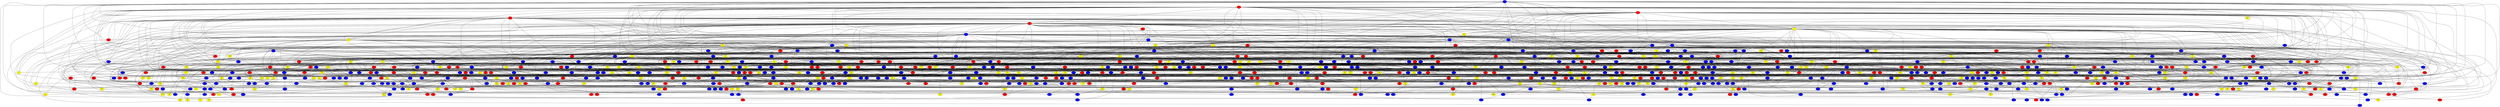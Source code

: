 graph {
0 [style = filled fillcolor = blue];
1 [style = filled fillcolor = red];
2 [style = filled fillcolor = red];
3 [style = filled fillcolor = red];
4 [style = filled fillcolor = red];
5 [style = filled fillcolor = yellow];
6 [style = filled fillcolor = blue];
7 [style = filled fillcolor = blue];
8 [style = filled fillcolor = blue];
9 [style = filled fillcolor = blue];
10 [style = filled fillcolor = red];
11 [style = filled fillcolor = yellow];
12 [style = filled fillcolor = yellow];
13 [style = filled fillcolor = blue];
14 [style = filled fillcolor = blue];
15 [style = filled fillcolor = yellow];
16 [style = filled fillcolor = blue];
17 [style = filled fillcolor = blue];
18 [style = filled fillcolor = yellow];
19 [style = filled fillcolor = yellow];
20 [style = filled fillcolor = yellow];
21 [style = filled fillcolor = blue];
22 [style = filled fillcolor = blue];
23 [style = filled fillcolor = blue];
24 [style = filled fillcolor = yellow];
25 [style = filled fillcolor = blue];
26 [style = filled fillcolor = blue];
27 [style = filled fillcolor = blue];
28 [style = filled fillcolor = yellow];
29 [style = filled fillcolor = blue];
30 [style = filled fillcolor = blue];
31 [style = filled fillcolor = red];
32 [style = filled fillcolor = blue];
33 [style = filled fillcolor = blue];
34 [style = filled fillcolor = yellow];
35 [style = filled fillcolor = yellow];
36 [style = filled fillcolor = blue];
37 [style = filled fillcolor = red];
38 [style = filled fillcolor = blue];
39 [style = filled fillcolor = blue];
40 [style = filled fillcolor = yellow];
41 [style = filled fillcolor = blue];
42 [style = filled fillcolor = red];
43 [style = filled fillcolor = red];
44 [style = filled fillcolor = yellow];
45 [style = filled fillcolor = red];
46 [style = filled fillcolor = yellow];
47 [style = filled fillcolor = yellow];
48 [style = filled fillcolor = blue];
49 [style = filled fillcolor = yellow];
50 [style = filled fillcolor = red];
51 [style = filled fillcolor = red];
52 [style = filled fillcolor = red];
53 [style = filled fillcolor = yellow];
54 [style = filled fillcolor = yellow];
55 [style = filled fillcolor = blue];
56 [style = filled fillcolor = yellow];
57 [style = filled fillcolor = red];
58 [style = filled fillcolor = red];
59 [style = filled fillcolor = red];
60 [style = filled fillcolor = yellow];
61 [style = filled fillcolor = yellow];
62 [style = filled fillcolor = yellow];
63 [style = filled fillcolor = red];
64 [style = filled fillcolor = blue];
65 [style = filled fillcolor = blue];
66 [style = filled fillcolor = yellow];
67 [style = filled fillcolor = blue];
68 [style = filled fillcolor = red];
69 [style = filled fillcolor = yellow];
70 [style = filled fillcolor = blue];
71 [style = filled fillcolor = blue];
72 [style = filled fillcolor = red];
73 [style = filled fillcolor = blue];
74 [style = filled fillcolor = red];
75 [style = filled fillcolor = red];
76 [style = filled fillcolor = yellow];
77 [style = filled fillcolor = blue];
78 [style = filled fillcolor = blue];
79 [style = filled fillcolor = blue];
80 [style = filled fillcolor = blue];
81 [style = filled fillcolor = blue];
82 [style = filled fillcolor = red];
83 [style = filled fillcolor = blue];
84 [style = filled fillcolor = blue];
85 [style = filled fillcolor = red];
86 [style = filled fillcolor = red];
87 [style = filled fillcolor = blue];
88 [style = filled fillcolor = blue];
89 [style = filled fillcolor = red];
90 [style = filled fillcolor = yellow];
91 [style = filled fillcolor = blue];
92 [style = filled fillcolor = blue];
93 [style = filled fillcolor = blue];
94 [style = filled fillcolor = blue];
95 [style = filled fillcolor = red];
96 [style = filled fillcolor = red];
97 [style = filled fillcolor = yellow];
98 [style = filled fillcolor = red];
99 [style = filled fillcolor = yellow];
100 [style = filled fillcolor = yellow];
101 [style = filled fillcolor = yellow];
102 [style = filled fillcolor = yellow];
103 [style = filled fillcolor = red];
104 [style = filled fillcolor = yellow];
105 [style = filled fillcolor = red];
106 [style = filled fillcolor = blue];
107 [style = filled fillcolor = blue];
108 [style = filled fillcolor = blue];
109 [style = filled fillcolor = yellow];
110 [style = filled fillcolor = blue];
111 [style = filled fillcolor = yellow];
112 [style = filled fillcolor = yellow];
113 [style = filled fillcolor = yellow];
114 [style = filled fillcolor = blue];
115 [style = filled fillcolor = blue];
116 [style = filled fillcolor = red];
117 [style = filled fillcolor = blue];
118 [style = filled fillcolor = blue];
119 [style = filled fillcolor = yellow];
120 [style = filled fillcolor = yellow];
121 [style = filled fillcolor = blue];
122 [style = filled fillcolor = red];
123 [style = filled fillcolor = blue];
124 [style = filled fillcolor = yellow];
125 [style = filled fillcolor = red];
126 [style = filled fillcolor = yellow];
127 [style = filled fillcolor = blue];
128 [style = filled fillcolor = red];
129 [style = filled fillcolor = blue];
130 [style = filled fillcolor = blue];
131 [style = filled fillcolor = red];
132 [style = filled fillcolor = red];
133 [style = filled fillcolor = red];
134 [style = filled fillcolor = red];
135 [style = filled fillcolor = red];
136 [style = filled fillcolor = red];
137 [style = filled fillcolor = blue];
138 [style = filled fillcolor = yellow];
139 [style = filled fillcolor = blue];
140 [style = filled fillcolor = red];
141 [style = filled fillcolor = yellow];
142 [style = filled fillcolor = red];
143 [style = filled fillcolor = blue];
144 [style = filled fillcolor = blue];
145 [style = filled fillcolor = blue];
146 [style = filled fillcolor = red];
147 [style = filled fillcolor = yellow];
148 [style = filled fillcolor = yellow];
149 [style = filled fillcolor = yellow];
150 [style = filled fillcolor = red];
151 [style = filled fillcolor = blue];
152 [style = filled fillcolor = yellow];
153 [style = filled fillcolor = blue];
154 [style = filled fillcolor = blue];
155 [style = filled fillcolor = blue];
156 [style = filled fillcolor = blue];
157 [style = filled fillcolor = blue];
158 [style = filled fillcolor = red];
159 [style = filled fillcolor = blue];
160 [style = filled fillcolor = blue];
161 [style = filled fillcolor = red];
162 [style = filled fillcolor = blue];
163 [style = filled fillcolor = red];
164 [style = filled fillcolor = red];
165 [style = filled fillcolor = blue];
166 [style = filled fillcolor = red];
167 [style = filled fillcolor = red];
168 [style = filled fillcolor = yellow];
169 [style = filled fillcolor = blue];
170 [style = filled fillcolor = blue];
171 [style = filled fillcolor = blue];
172 [style = filled fillcolor = red];
173 [style = filled fillcolor = blue];
174 [style = filled fillcolor = yellow];
175 [style = filled fillcolor = red];
176 [style = filled fillcolor = yellow];
177 [style = filled fillcolor = blue];
178 [style = filled fillcolor = blue];
179 [style = filled fillcolor = blue];
180 [style = filled fillcolor = yellow];
181 [style = filled fillcolor = red];
182 [style = filled fillcolor = blue];
183 [style = filled fillcolor = yellow];
184 [style = filled fillcolor = blue];
185 [style = filled fillcolor = blue];
186 [style = filled fillcolor = red];
187 [style = filled fillcolor = yellow];
188 [style = filled fillcolor = blue];
189 [style = filled fillcolor = red];
190 [style = filled fillcolor = yellow];
191 [style = filled fillcolor = red];
192 [style = filled fillcolor = blue];
193 [style = filled fillcolor = red];
194 [style = filled fillcolor = yellow];
195 [style = filled fillcolor = yellow];
196 [style = filled fillcolor = red];
197 [style = filled fillcolor = red];
198 [style = filled fillcolor = red];
199 [style = filled fillcolor = red];
200 [style = filled fillcolor = red];
201 [style = filled fillcolor = blue];
202 [style = filled fillcolor = blue];
203 [style = filled fillcolor = red];
204 [style = filled fillcolor = yellow];
205 [style = filled fillcolor = red];
206 [style = filled fillcolor = blue];
207 [style = filled fillcolor = blue];
208 [style = filled fillcolor = yellow];
209 [style = filled fillcolor = yellow];
210 [style = filled fillcolor = blue];
211 [style = filled fillcolor = red];
212 [style = filled fillcolor = red];
213 [style = filled fillcolor = red];
214 [style = filled fillcolor = blue];
215 [style = filled fillcolor = yellow];
216 [style = filled fillcolor = yellow];
217 [style = filled fillcolor = red];
218 [style = filled fillcolor = blue];
219 [style = filled fillcolor = blue];
220 [style = filled fillcolor = blue];
221 [style = filled fillcolor = yellow];
222 [style = filled fillcolor = yellow];
223 [style = filled fillcolor = red];
224 [style = filled fillcolor = yellow];
225 [style = filled fillcolor = yellow];
226 [style = filled fillcolor = red];
227 [style = filled fillcolor = blue];
228 [style = filled fillcolor = blue];
229 [style = filled fillcolor = red];
230 [style = filled fillcolor = blue];
231 [style = filled fillcolor = yellow];
232 [style = filled fillcolor = blue];
233 [style = filled fillcolor = blue];
234 [style = filled fillcolor = blue];
235 [style = filled fillcolor = red];
236 [style = filled fillcolor = yellow];
237 [style = filled fillcolor = red];
238 [style = filled fillcolor = blue];
239 [style = filled fillcolor = red];
240 [style = filled fillcolor = red];
241 [style = filled fillcolor = yellow];
242 [style = filled fillcolor = blue];
243 [style = filled fillcolor = red];
244 [style = filled fillcolor = blue];
245 [style = filled fillcolor = yellow];
246 [style = filled fillcolor = blue];
247 [style = filled fillcolor = yellow];
248 [style = filled fillcolor = red];
249 [style = filled fillcolor = yellow];
250 [style = filled fillcolor = red];
251 [style = filled fillcolor = blue];
252 [style = filled fillcolor = yellow];
253 [style = filled fillcolor = blue];
254 [style = filled fillcolor = blue];
255 [style = filled fillcolor = red];
256 [style = filled fillcolor = red];
257 [style = filled fillcolor = blue];
258 [style = filled fillcolor = red];
259 [style = filled fillcolor = blue];
260 [style = filled fillcolor = yellow];
261 [style = filled fillcolor = red];
262 [style = filled fillcolor = red];
263 [style = filled fillcolor = blue];
264 [style = filled fillcolor = blue];
265 [style = filled fillcolor = blue];
266 [style = filled fillcolor = red];
267 [style = filled fillcolor = blue];
268 [style = filled fillcolor = blue];
269 [style = filled fillcolor = blue];
270 [style = filled fillcolor = red];
271 [style = filled fillcolor = yellow];
272 [style = filled fillcolor = blue];
273 [style = filled fillcolor = yellow];
274 [style = filled fillcolor = red];
275 [style = filled fillcolor = blue];
276 [style = filled fillcolor = red];
277 [style = filled fillcolor = blue];
278 [style = filled fillcolor = yellow];
279 [style = filled fillcolor = blue];
280 [style = filled fillcolor = red];
281 [style = filled fillcolor = red];
282 [style = filled fillcolor = yellow];
283 [style = filled fillcolor = blue];
284 [style = filled fillcolor = yellow];
285 [style = filled fillcolor = red];
286 [style = filled fillcolor = blue];
287 [style = filled fillcolor = blue];
288 [style = filled fillcolor = yellow];
289 [style = filled fillcolor = blue];
290 [style = filled fillcolor = blue];
291 [style = filled fillcolor = yellow];
292 [style = filled fillcolor = blue];
293 [style = filled fillcolor = blue];
294 [style = filled fillcolor = red];
295 [style = filled fillcolor = blue];
296 [style = filled fillcolor = yellow];
297 [style = filled fillcolor = yellow];
298 [style = filled fillcolor = blue];
299 [style = filled fillcolor = blue];
300 [style = filled fillcolor = red];
301 [style = filled fillcolor = red];
302 [style = filled fillcolor = yellow];
303 [style = filled fillcolor = yellow];
304 [style = filled fillcolor = blue];
305 [style = filled fillcolor = red];
306 [style = filled fillcolor = red];
307 [style = filled fillcolor = blue];
308 [style = filled fillcolor = blue];
309 [style = filled fillcolor = yellow];
310 [style = filled fillcolor = red];
311 [style = filled fillcolor = red];
312 [style = filled fillcolor = yellow];
313 [style = filled fillcolor = yellow];
314 [style = filled fillcolor = red];
315 [style = filled fillcolor = yellow];
316 [style = filled fillcolor = yellow];
317 [style = filled fillcolor = red];
318 [style = filled fillcolor = red];
319 [style = filled fillcolor = blue];
320 [style = filled fillcolor = red];
321 [style = filled fillcolor = yellow];
322 [style = filled fillcolor = blue];
323 [style = filled fillcolor = yellow];
324 [style = filled fillcolor = red];
325 [style = filled fillcolor = yellow];
326 [style = filled fillcolor = red];
327 [style = filled fillcolor = red];
328 [style = filled fillcolor = red];
329 [style = filled fillcolor = red];
330 [style = filled fillcolor = red];
331 [style = filled fillcolor = yellow];
332 [style = filled fillcolor = blue];
333 [style = filled fillcolor = red];
334 [style = filled fillcolor = yellow];
335 [style = filled fillcolor = blue];
336 [style = filled fillcolor = blue];
337 [style = filled fillcolor = yellow];
338 [style = filled fillcolor = blue];
339 [style = filled fillcolor = blue];
340 [style = filled fillcolor = yellow];
341 [style = filled fillcolor = blue];
342 [style = filled fillcolor = yellow];
343 [style = filled fillcolor = blue];
344 [style = filled fillcolor = blue];
345 [style = filled fillcolor = blue];
346 [style = filled fillcolor = blue];
347 [style = filled fillcolor = yellow];
348 [style = filled fillcolor = red];
349 [style = filled fillcolor = blue];
350 [style = filled fillcolor = yellow];
351 [style = filled fillcolor = blue];
352 [style = filled fillcolor = red];
353 [style = filled fillcolor = red];
354 [style = filled fillcolor = blue];
355 [style = filled fillcolor = yellow];
356 [style = filled fillcolor = yellow];
357 [style = filled fillcolor = red];
358 [style = filled fillcolor = red];
359 [style = filled fillcolor = yellow];
360 [style = filled fillcolor = blue];
361 [style = filled fillcolor = red];
362 [style = filled fillcolor = blue];
363 [style = filled fillcolor = blue];
364 [style = filled fillcolor = blue];
365 [style = filled fillcolor = yellow];
366 [style = filled fillcolor = blue];
367 [style = filled fillcolor = red];
368 [style = filled fillcolor = blue];
369 [style = filled fillcolor = red];
370 [style = filled fillcolor = blue];
371 [style = filled fillcolor = blue];
372 [style = filled fillcolor = blue];
373 [style = filled fillcolor = blue];
374 [style = filled fillcolor = blue];
375 [style = filled fillcolor = yellow];
376 [style = filled fillcolor = red];
377 [style = filled fillcolor = yellow];
378 [style = filled fillcolor = blue];
379 [style = filled fillcolor = blue];
380 [style = filled fillcolor = blue];
381 [style = filled fillcolor = blue];
382 [style = filled fillcolor = blue];
383 [style = filled fillcolor = blue];
384 [style = filled fillcolor = yellow];
385 [style = filled fillcolor = yellow];
386 [style = filled fillcolor = blue];
387 [style = filled fillcolor = yellow];
388 [style = filled fillcolor = blue];
389 [style = filled fillcolor = red];
390 [style = filled fillcolor = blue];
391 [style = filled fillcolor = red];
392 [style = filled fillcolor = blue];
393 [style = filled fillcolor = red];
394 [style = filled fillcolor = yellow];
395 [style = filled fillcolor = blue];
396 [style = filled fillcolor = blue];
397 [style = filled fillcolor = yellow];
398 [style = filled fillcolor = red];
399 [style = filled fillcolor = yellow];
400 [style = filled fillcolor = yellow];
401 [style = filled fillcolor = blue];
402 [style = filled fillcolor = red];
403 [style = filled fillcolor = red];
404 [style = filled fillcolor = blue];
405 [style = filled fillcolor = red];
406 [style = filled fillcolor = blue];
407 [style = filled fillcolor = yellow];
408 [style = filled fillcolor = red];
409 [style = filled fillcolor = red];
410 [style = filled fillcolor = yellow];
411 [style = filled fillcolor = blue];
412 [style = filled fillcolor = blue];
413 [style = filled fillcolor = yellow];
414 [style = filled fillcolor = blue];
415 [style = filled fillcolor = red];
416 [style = filled fillcolor = red];
417 [style = filled fillcolor = yellow];
418 [style = filled fillcolor = blue];
419 [style = filled fillcolor = yellow];
420 [style = filled fillcolor = blue];
421 [style = filled fillcolor = red];
422 [style = filled fillcolor = blue];
423 [style = filled fillcolor = blue];
424 [style = filled fillcolor = yellow];
425 [style = filled fillcolor = yellow];
426 [style = filled fillcolor = yellow];
427 [style = filled fillcolor = blue];
428 [style = filled fillcolor = blue];
429 [style = filled fillcolor = red];
430 [style = filled fillcolor = blue];
431 [style = filled fillcolor = red];
432 [style = filled fillcolor = blue];
433 [style = filled fillcolor = red];
434 [style = filled fillcolor = yellow];
435 [style = filled fillcolor = yellow];
436 [style = filled fillcolor = blue];
437 [style = filled fillcolor = yellow];
438 [style = filled fillcolor = red];
439 [style = filled fillcolor = red];
440 [style = filled fillcolor = blue];
441 [style = filled fillcolor = yellow];
442 [style = filled fillcolor = blue];
443 [style = filled fillcolor = red];
444 [style = filled fillcolor = red];
445 [style = filled fillcolor = red];
446 [style = filled fillcolor = yellow];
447 [style = filled fillcolor = yellow];
448 [style = filled fillcolor = red];
449 [style = filled fillcolor = blue];
450 [style = filled fillcolor = red];
451 [style = filled fillcolor = yellow];
452 [style = filled fillcolor = yellow];
453 [style = filled fillcolor = red];
454 [style = filled fillcolor = yellow];
455 [style = filled fillcolor = red];
456 [style = filled fillcolor = red];
457 [style = filled fillcolor = blue];
458 [style = filled fillcolor = red];
459 [style = filled fillcolor = blue];
460 [style = filled fillcolor = blue];
461 [style = filled fillcolor = yellow];
462 [style = filled fillcolor = blue];
463 [style = filled fillcolor = blue];
464 [style = filled fillcolor = red];
465 [style = filled fillcolor = yellow];
466 [style = filled fillcolor = blue];
467 [style = filled fillcolor = yellow];
468 [style = filled fillcolor = blue];
469 [style = filled fillcolor = blue];
470 [style = filled fillcolor = red];
471 [style = filled fillcolor = blue];
472 [style = filled fillcolor = blue];
473 [style = filled fillcolor = blue];
474 [style = filled fillcolor = blue];
475 [style = filled fillcolor = blue];
476 [style = filled fillcolor = blue];
477 [style = filled fillcolor = blue];
478 [style = filled fillcolor = blue];
479 [style = filled fillcolor = blue];
480 [style = filled fillcolor = blue];
481 [style = filled fillcolor = red];
482 [style = filled fillcolor = red];
483 [style = filled fillcolor = blue];
484 [style = filled fillcolor = yellow];
485 [style = filled fillcolor = blue];
486 [style = filled fillcolor = red];
487 [style = filled fillcolor = yellow];
488 [style = filled fillcolor = yellow];
489 [style = filled fillcolor = red];
490 [style = filled fillcolor = blue];
491 [style = filled fillcolor = red];
492 [style = filled fillcolor = yellow];
493 [style = filled fillcolor = yellow];
494 [style = filled fillcolor = blue];
495 [style = filled fillcolor = blue];
496 [style = filled fillcolor = yellow];
497 [style = filled fillcolor = blue];
498 [style = filled fillcolor = yellow];
499 [style = filled fillcolor = blue];
500 [style = filled fillcolor = blue];
501 [style = filled fillcolor = blue];
502 [style = filled fillcolor = red];
503 [style = filled fillcolor = red];
504 [style = filled fillcolor = yellow];
505 [style = filled fillcolor = blue];
506 [style = filled fillcolor = yellow];
507 [style = filled fillcolor = red];
508 [style = filled fillcolor = red];
509 [style = filled fillcolor = red];
510 [style = filled fillcolor = yellow];
511 [style = filled fillcolor = yellow];
512 [style = filled fillcolor = red];
513 [style = filled fillcolor = blue];
514 [style = filled fillcolor = blue];
515 [style = filled fillcolor = red];
516 [style = filled fillcolor = yellow];
517 [style = filled fillcolor = blue];
518 [style = filled fillcolor = yellow];
519 [style = filled fillcolor = blue];
520 [style = filled fillcolor = blue];
521 [style = filled fillcolor = blue];
522 [style = filled fillcolor = blue];
523 [style = filled fillcolor = blue];
524 [style = filled fillcolor = blue];
525 [style = filled fillcolor = blue];
526 [style = filled fillcolor = red];
527 [style = filled fillcolor = yellow];
528 [style = filled fillcolor = yellow];
529 [style = filled fillcolor = red];
530 [style = filled fillcolor = red];
531 [style = filled fillcolor = yellow];
532 [style = filled fillcolor = blue];
533 [style = filled fillcolor = red];
534 [style = filled fillcolor = blue];
535 [style = filled fillcolor = blue];
536 [style = filled fillcolor = blue];
537 [style = filled fillcolor = red];
538 [style = filled fillcolor = blue];
539 [style = filled fillcolor = red];
540 [style = filled fillcolor = yellow];
541 [style = filled fillcolor = blue];
542 [style = filled fillcolor = red];
543 [style = filled fillcolor = blue];
544 [style = filled fillcolor = red];
545 [style = filled fillcolor = blue];
546 [style = filled fillcolor = red];
547 [style = filled fillcolor = blue];
548 [style = filled fillcolor = red];
549 [style = filled fillcolor = blue];
550 [style = filled fillcolor = yellow];
551 [style = filled fillcolor = red];
552 [style = filled fillcolor = blue];
553 [style = filled fillcolor = red];
554 [style = filled fillcolor = yellow];
555 [style = filled fillcolor = blue];
556 [style = filled fillcolor = yellow];
557 [style = filled fillcolor = blue];
558 [style = filled fillcolor = blue];
559 [style = filled fillcolor = blue];
560 [style = filled fillcolor = blue];
561 [style = filled fillcolor = yellow];
562 [style = filled fillcolor = blue];
563 [style = filled fillcolor = yellow];
564 [style = filled fillcolor = blue];
565 [style = filled fillcolor = yellow];
566 [style = filled fillcolor = blue];
567 [style = filled fillcolor = blue];
568 [style = filled fillcolor = blue];
569 [style = filled fillcolor = blue];
570 [style = filled fillcolor = blue];
571 [style = filled fillcolor = blue];
572 [style = filled fillcolor = yellow];
573 [style = filled fillcolor = yellow];
574 [style = filled fillcolor = blue];
575 [style = filled fillcolor = blue];
576 [style = filled fillcolor = yellow];
577 [style = filled fillcolor = blue];
578 [style = filled fillcolor = blue];
579 [style = filled fillcolor = yellow];
580 [style = filled fillcolor = blue];
581 [style = filled fillcolor = blue];
582 [style = filled fillcolor = blue];
583 [style = filled fillcolor = blue];
584 [style = filled fillcolor = red];
585 [style = filled fillcolor = blue];
586 [style = filled fillcolor = blue];
587 [style = filled fillcolor = yellow];
588 [style = filled fillcolor = yellow];
589 [style = filled fillcolor = red];
590 [style = filled fillcolor = blue];
591 [style = filled fillcolor = yellow];
592 [style = filled fillcolor = blue];
593 [style = filled fillcolor = blue];
594 [style = filled fillcolor = red];
595 [style = filled fillcolor = blue];
596 [style = filled fillcolor = yellow];
597 [style = filled fillcolor = blue];
598 [style = filled fillcolor = yellow];
599 [style = filled fillcolor = red];
600 [style = filled fillcolor = yellow];
601 [style = filled fillcolor = yellow];
602 [style = filled fillcolor = yellow];
603 [style = filled fillcolor = yellow];
604 [style = filled fillcolor = blue];
605 [style = filled fillcolor = blue];
606 [style = filled fillcolor = blue];
607 [style = filled fillcolor = yellow];
608 [style = filled fillcolor = yellow];
609 [style = filled fillcolor = blue];
610 [style = filled fillcolor = blue];
611 [style = filled fillcolor = yellow];
612 [style = filled fillcolor = red];
613 [style = filled fillcolor = blue];
614 [style = filled fillcolor = blue];
615 [style = filled fillcolor = blue];
616 [style = filled fillcolor = blue];
617 [style = filled fillcolor = yellow];
618 [style = filled fillcolor = yellow];
619 [style = filled fillcolor = blue];
620 [style = filled fillcolor = yellow];
621 [style = filled fillcolor = red];
622 [style = filled fillcolor = red];
623 [style = filled fillcolor = yellow];
624 [style = filled fillcolor = yellow];
625 [style = filled fillcolor = blue];
626 [style = filled fillcolor = red];
627 [style = filled fillcolor = yellow];
628 [style = filled fillcolor = blue];
629 [style = filled fillcolor = blue];
630 [style = filled fillcolor = red];
631 [style = filled fillcolor = red];
632 [style = filled fillcolor = yellow];
633 [style = filled fillcolor = yellow];
634 [style = filled fillcolor = red];
635 [style = filled fillcolor = red];
636 [style = filled fillcolor = blue];
637 [style = filled fillcolor = yellow];
638 [style = filled fillcolor = blue];
639 [style = filled fillcolor = yellow];
640 [style = filled fillcolor = yellow];
641 [style = filled fillcolor = blue];
642 [style = filled fillcolor = blue];
643 [style = filled fillcolor = blue];
644 [style = filled fillcolor = blue];
645 [style = filled fillcolor = red];
646 [style = filled fillcolor = blue];
647 [style = filled fillcolor = red];
648 [style = filled fillcolor = blue];
649 [style = filled fillcolor = blue];
650 [style = filled fillcolor = red];
651 [style = filled fillcolor = blue];
652 [style = filled fillcolor = blue];
653 [style = filled fillcolor = yellow];
654 [style = filled fillcolor = blue];
655 [style = filled fillcolor = red];
656 [style = filled fillcolor = blue];
657 [style = filled fillcolor = yellow];
658 [style = filled fillcolor = blue];
659 [style = filled fillcolor = blue];
660 [style = filled fillcolor = blue];
661 [style = filled fillcolor = yellow];
662 [style = filled fillcolor = yellow];
663 [style = filled fillcolor = blue];
664 [style = filled fillcolor = yellow];
665 [style = filled fillcolor = blue];
666 [style = filled fillcolor = blue];
667 [style = filled fillcolor = red];
668 [style = filled fillcolor = blue];
669 [style = filled fillcolor = blue];
670 [style = filled fillcolor = blue];
671 [style = filled fillcolor = blue];
672 [style = filled fillcolor = blue];
673 [style = filled fillcolor = blue];
674 [style = filled fillcolor = red];
675 [style = filled fillcolor = yellow];
676 [style = filled fillcolor = blue];
677 [style = filled fillcolor = yellow];
678 [style = filled fillcolor = blue];
679 [style = filled fillcolor = red];
680 [style = filled fillcolor = red];
681 [style = filled fillcolor = blue];
682 [style = filled fillcolor = yellow];
683 [style = filled fillcolor = red];
684 [style = filled fillcolor = red];
685 [style = filled fillcolor = red];
686 [style = filled fillcolor = blue];
687 [style = filled fillcolor = blue];
688 [style = filled fillcolor = blue];
689 [style = filled fillcolor = red];
690 [style = filled fillcolor = blue];
691 [style = filled fillcolor = red];
692 [style = filled fillcolor = blue];
693 [style = filled fillcolor = blue];
694 [style = filled fillcolor = red];
695 [style = filled fillcolor = yellow];
696 [style = filled fillcolor = blue];
697 [style = filled fillcolor = yellow];
698 [style = filled fillcolor = yellow];
699 [style = filled fillcolor = blue];
700 [style = filled fillcolor = yellow];
701 [style = filled fillcolor = blue];
702 [style = filled fillcolor = blue];
703 [style = filled fillcolor = blue];
704 [style = filled fillcolor = red];
705 [style = filled fillcolor = blue];
706 [style = filled fillcolor = blue];
707 [style = filled fillcolor = blue];
708 [style = filled fillcolor = yellow];
709 [style = filled fillcolor = red];
710 [style = filled fillcolor = blue];
711 [style = filled fillcolor = yellow];
712 [style = filled fillcolor = blue];
713 [style = filled fillcolor = blue];
714 [style = filled fillcolor = red];
715 [style = filled fillcolor = yellow];
716 [style = filled fillcolor = red];
717 [style = filled fillcolor = yellow];
718 [style = filled fillcolor = blue];
719 [style = filled fillcolor = red];
720 [style = filled fillcolor = yellow];
721 [style = filled fillcolor = blue];
722 [style = filled fillcolor = yellow];
723 [style = filled fillcolor = red];
724 [style = filled fillcolor = red];
725 [style = filled fillcolor = blue];
726 [style = filled fillcolor = yellow];
727 [style = filled fillcolor = red];
728 [style = filled fillcolor = blue];
729 [style = filled fillcolor = yellow];
730 [style = filled fillcolor = red];
731 [style = filled fillcolor = blue];
732 [style = filled fillcolor = red];
733 [style = filled fillcolor = blue];
734 [style = filled fillcolor = yellow];
735 [style = filled fillcolor = red];
736 [style = filled fillcolor = red];
737 [style = filled fillcolor = yellow];
738 [style = filled fillcolor = blue];
739 [style = filled fillcolor = yellow];
740 [style = filled fillcolor = red];
741 [style = filled fillcolor = blue];
742 [style = filled fillcolor = blue];
743 [style = filled fillcolor = yellow];
744 [style = filled fillcolor = blue];
745 [style = filled fillcolor = red];
746 [style = filled fillcolor = yellow];
747 [style = filled fillcolor = blue];
748 [style = filled fillcolor = red];
749 [style = filled fillcolor = blue];
750 [style = filled fillcolor = blue];
751 [style = filled fillcolor = yellow];
752 [style = filled fillcolor = red];
753 [style = filled fillcolor = blue];
754 [style = filled fillcolor = blue];
755 [style = filled fillcolor = blue];
756 [style = filled fillcolor = blue];
757 [style = filled fillcolor = yellow];
758 [style = filled fillcolor = blue];
759 [style = filled fillcolor = yellow];
760 [style = filled fillcolor = blue];
761 [style = filled fillcolor = yellow];
762 [style = filled fillcolor = blue];
763 [style = filled fillcolor = blue];
764 [style = filled fillcolor = red];
765 [style = filled fillcolor = yellow];
766 [style = filled fillcolor = blue];
767 [style = filled fillcolor = red];
768 [style = filled fillcolor = yellow];
769 [style = filled fillcolor = red];
770 [style = filled fillcolor = red];
771 [style = filled fillcolor = yellow];
772 [style = filled fillcolor = red];
773 [style = filled fillcolor = blue];
774 [style = filled fillcolor = red];
775 [style = filled fillcolor = yellow];
776 [style = filled fillcolor = blue];
777 [style = filled fillcolor = red];
778 [style = filled fillcolor = red];
779 [style = filled fillcolor = red];
780 [style = filled fillcolor = yellow];
781 [style = filled fillcolor = yellow];
782 [style = filled fillcolor = red];
783 [style = filled fillcolor = blue];
784 [style = filled fillcolor = blue];
785 [style = filled fillcolor = blue];
786 [style = filled fillcolor = blue];
787 [style = filled fillcolor = yellow];
788 [style = filled fillcolor = red];
789 [style = filled fillcolor = yellow];
790 [style = filled fillcolor = yellow];
791 [style = filled fillcolor = blue];
792 [style = filled fillcolor = blue];
793 [style = filled fillcolor = red];
794 [style = filled fillcolor = red];
795 [style = filled fillcolor = blue];
796 [style = filled fillcolor = yellow];
797 [style = filled fillcolor = red];
798 [style = filled fillcolor = red];
799 [style = filled fillcolor = yellow];
800 [style = filled fillcolor = red];
801 [style = filled fillcolor = blue];
802 [style = filled fillcolor = blue];
803 [style = filled fillcolor = red];
804 [style = filled fillcolor = blue];
805 [style = filled fillcolor = yellow];
806 [style = filled fillcolor = blue];
807 [style = filled fillcolor = red];
808 [style = filled fillcolor = blue];
809 [style = filled fillcolor = yellow];
810 [style = filled fillcolor = red];
811 [style = filled fillcolor = blue];
812 [style = filled fillcolor = red];
813 [style = filled fillcolor = red];
814 [style = filled fillcolor = blue];
815 [style = filled fillcolor = yellow];
816 [style = filled fillcolor = blue];
817 [style = filled fillcolor = blue];
818 [style = filled fillcolor = red];
819 [style = filled fillcolor = blue];
820 [style = filled fillcolor = yellow];
821 [style = filled fillcolor = blue];
822 [style = filled fillcolor = yellow];
823 [style = filled fillcolor = blue];
824 [style = filled fillcolor = blue];
825 [style = filled fillcolor = blue];
826 [style = filled fillcolor = blue];
827 [style = filled fillcolor = blue];
828 [style = filled fillcolor = yellow];
829 [style = filled fillcolor = yellow];
830 [style = filled fillcolor = blue];
831 [style = filled fillcolor = blue];
832 [style = filled fillcolor = blue];
833 [style = filled fillcolor = red];
834 [style = filled fillcolor = blue];
835 [style = filled fillcolor = blue];
836 [style = filled fillcolor = yellow];
837 [style = filled fillcolor = blue];
838 [style = filled fillcolor = blue];
839 [style = filled fillcolor = yellow];
840 [style = filled fillcolor = red];
841 [style = filled fillcolor = blue];
842 [style = filled fillcolor = yellow];
843 [style = filled fillcolor = red];
844 [style = filled fillcolor = blue];
845 [style = filled fillcolor = yellow];
846 [style = filled fillcolor = blue];
847 [style = filled fillcolor = blue];
848 [style = filled fillcolor = blue];
849 [style = filled fillcolor = red];
850 [style = filled fillcolor = blue];
0 -- 14;
0 -- 25;
0 -- 30;
0 -- 34;
0 -- 46;
0 -- 54;
0 -- 70;
0 -- 77;
0 -- 80;
0 -- 114;
0 -- 116;
0 -- 127;
0 -- 161;
0 -- 200;
0 -- 239;
0 -- 240;
0 -- 251;
0 -- 278;
0 -- 294;
0 -- 321;
0 -- 425;
0 -- 496;
0 -- 513;
0 -- 562;
0 -- 576;
0 -- 636;
0 -- 681;
0 -- 688;
0 -- 726;
0 -- 12;
0 -- 3;
0 -- 2;
0 -- 1;
0 -- 749;
0 -- 829;
1 -- 2;
1 -- 3;
1 -- 4;
1 -- 5;
1 -- 6;
1 -- 10;
1 -- 12;
1 -- 13;
1 -- 23;
1 -- 24;
1 -- 37;
1 -- 53;
1 -- 56;
1 -- 63;
1 -- 93;
1 -- 94;
1 -- 97;
1 -- 102;
1 -- 117;
1 -- 126;
1 -- 131;
1 -- 136;
1 -- 137;
1 -- 148;
1 -- 165;
1 -- 192;
1 -- 193;
1 -- 194;
1 -- 221;
1 -- 222;
1 -- 236;
1 -- 258;
1 -- 353;
1 -- 385;
1 -- 391;
1 -- 401;
1 -- 408;
1 -- 521;
1 -- 528;
1 -- 581;
1 -- 658;
1 -- 709;
1 -- 792;
1 -- 824;
1 -- 828;
1 -- 839;
2 -- 3;
2 -- 4;
2 -- 5;
2 -- 7;
2 -- 8;
2 -- 9;
2 -- 11;
2 -- 15;
2 -- 17;
2 -- 27;
2 -- 28;
2 -- 36;
2 -- 57;
2 -- 73;
2 -- 89;
2 -- 104;
2 -- 108;
2 -- 111;
2 -- 127;
2 -- 130;
2 -- 134;
2 -- 135;
2 -- 155;
2 -- 208;
2 -- 302;
2 -- 316;
2 -- 510;
2 -- 552;
2 -- 633;
2 -- 720;
2 -- 722;
2 -- 740;
2 -- 742;
3 -- 4;
3 -- 7;
3 -- 8;
3 -- 12;
3 -- 15;
3 -- 17;
3 -- 24;
3 -- 29;
3 -- 32;
3 -- 37;
3 -- 40;
3 -- 42;
3 -- 67;
3 -- 69;
3 -- 82;
3 -- 97;
3 -- 105;
3 -- 107;
3 -- 124;
3 -- 129;
3 -- 138;
3 -- 151;
3 -- 158;
3 -- 160;
3 -- 232;
3 -- 235;
3 -- 313;
3 -- 325;
3 -- 356;
3 -- 411;
3 -- 419;
3 -- 442;
3 -- 445;
3 -- 448;
3 -- 453;
3 -- 480;
3 -- 484;
3 -- 559;
3 -- 561;
3 -- 577;
3 -- 611;
3 -- 687;
3 -- 758;
3 -- 781;
4 -- 5;
4 -- 6;
4 -- 9;
4 -- 10;
4 -- 11;
4 -- 14;
4 -- 16;
4 -- 19;
4 -- 22;
4 -- 33;
4 -- 35;
4 -- 43;
4 -- 45;
4 -- 48;
4 -- 58;
4 -- 65;
4 -- 70;
4 -- 79;
4 -- 84;
4 -- 109;
4 -- 118;
4 -- 122;
4 -- 132;
4 -- 145;
4 -- 153;
4 -- 169;
4 -- 184;
4 -- 245;
4 -- 248;
4 -- 263;
4 -- 276;
4 -- 280;
4 -- 281;
4 -- 290;
4 -- 300;
4 -- 306;
4 -- 319;
4 -- 327;
4 -- 342;
4 -- 370;
4 -- 412;
4 -- 421;
4 -- 427;
4 -- 428;
4 -- 439;
4 -- 483;
4 -- 501;
4 -- 526;
4 -- 578;
4 -- 594;
4 -- 599;
4 -- 601;
4 -- 608;
4 -- 626;
4 -- 656;
4 -- 748;
4 -- 772;
4 -- 790;
4 -- 796;
4 -- 799;
4 -- 810;
4 -- 822;
4 -- 848;
5 -- 6;
5 -- 8;
5 -- 13;
5 -- 15;
5 -- 22;
5 -- 23;
5 -- 28;
5 -- 30;
5 -- 38;
5 -- 40;
5 -- 60;
5 -- 62;
5 -- 67;
5 -- 68;
5 -- 78;
5 -- 92;
5 -- 99;
5 -- 114;
5 -- 124;
5 -- 139;
5 -- 151;
5 -- 161;
5 -- 173;
5 -- 177;
5 -- 184;
5 -- 196;
5 -- 284;
5 -- 295;
5 -- 299;
5 -- 322;
5 -- 346;
5 -- 400;
5 -- 435;
5 -- 468;
5 -- 470;
5 -- 477;
5 -- 481;
5 -- 493;
5 -- 502;
5 -- 523;
5 -- 547;
5 -- 555;
5 -- 578;
5 -- 637;
5 -- 701;
5 -- 716;
5 -- 759;
5 -- 775;
5 -- 794;
5 -- 819;
5 -- 822;
5 -- 849;
6 -- 7;
6 -- 9;
6 -- 10;
6 -- 13;
6 -- 18;
6 -- 24;
6 -- 29;
6 -- 45;
6 -- 48;
6 -- 68;
6 -- 74;
6 -- 78;
6 -- 81;
6 -- 90;
6 -- 102;
6 -- 104;
6 -- 118;
6 -- 125;
6 -- 128;
6 -- 139;
6 -- 164;
6 -- 170;
6 -- 172;
6 -- 184;
6 -- 185;
6 -- 217;
6 -- 220;
6 -- 223;
6 -- 229;
6 -- 234;
6 -- 271;
6 -- 276;
6 -- 279;
6 -- 318;
6 -- 330;
6 -- 340;
6 -- 360;
6 -- 403;
6 -- 411;
6 -- 434;
6 -- 448;
6 -- 486;
6 -- 539;
6 -- 545;
6 -- 565;
6 -- 569;
6 -- 668;
6 -- 669;
6 -- 686;
6 -- 840;
7 -- 11;
7 -- 59;
7 -- 73;
7 -- 233;
7 -- 242;
7 -- 454;
7 -- 500;
7 -- 528;
7 -- 603;
7 -- 649;
8 -- 20;
8 -- 42;
8 -- 47;
8 -- 63;
8 -- 72;
8 -- 120;
8 -- 134;
8 -- 193;
8 -- 194;
8 -- 206;
8 -- 228;
8 -- 315;
8 -- 358;
8 -- 436;
8 -- 459;
8 -- 474;
8 -- 494;
8 -- 498;
8 -- 541;
8 -- 634;
9 -- 14;
9 -- 22;
9 -- 27;
9 -- 35;
9 -- 36;
9 -- 85;
9 -- 99;
9 -- 100;
9 -- 123;
9 -- 144;
9 -- 160;
9 -- 199;
9 -- 228;
9 -- 249;
9 -- 250;
9 -- 264;
9 -- 286;
9 -- 374;
9 -- 524;
9 -- 534;
9 -- 624;
9 -- 672;
9 -- 818;
10 -- 26;
10 -- 80;
10 -- 87;
10 -- 143;
10 -- 209;
10 -- 213;
10 -- 327;
10 -- 378;
10 -- 384;
10 -- 385;
10 -- 455;
10 -- 482;
10 -- 771;
10 -- 845;
11 -- 16;
11 -- 42;
11 -- 50;
11 -- 61;
11 -- 62;
11 -- 71;
11 -- 116;
11 -- 129;
11 -- 140;
11 -- 159;
11 -- 178;
11 -- 244;
11 -- 247;
11 -- 266;
11 -- 296;
11 -- 309;
11 -- 337;
11 -- 338;
11 -- 356;
11 -- 364;
11 -- 615;
11 -- 637;
11 -- 653;
11 -- 703;
11 -- 714;
11 -- 725;
11 -- 746;
11 -- 761;
11 -- 778;
11 -- 786;
11 -- 819;
11 -- 824;
12 -- 18;
12 -- 32;
12 -- 65;
12 -- 76;
12 -- 133;
12 -- 168;
12 -- 170;
12 -- 174;
12 -- 221;
12 -- 255;
12 -- 281;
12 -- 304;
12 -- 331;
12 -- 344;
12 -- 355;
12 -- 375;
12 -- 379;
12 -- 417;
12 -- 476;
12 -- 518;
12 -- 696;
12 -- 767;
12 -- 805;
13 -- 17;
13 -- 19;
13 -- 20;
13 -- 23;
13 -- 26;
13 -- 29;
13 -- 39;
13 -- 44;
13 -- 85;
13 -- 98;
13 -- 129;
13 -- 135;
13 -- 143;
13 -- 150;
13 -- 166;
13 -- 181;
13 -- 195;
13 -- 231;
13 -- 295;
13 -- 296;
13 -- 299;
13 -- 346;
13 -- 395;
13 -- 483;
13 -- 517;
13 -- 520;
13 -- 618;
13 -- 812;
14 -- 16;
14 -- 21;
14 -- 36;
14 -- 49;
14 -- 66;
14 -- 81;
14 -- 83;
14 -- 101;
14 -- 106;
14 -- 110;
14 -- 117;
14 -- 193;
14 -- 246;
14 -- 258;
14 -- 268;
14 -- 283;
14 -- 311;
14 -- 335;
14 -- 336;
14 -- 343;
14 -- 355;
14 -- 461;
14 -- 483;
14 -- 542;
14 -- 557;
14 -- 574;
14 -- 575;
14 -- 582;
14 -- 584;
14 -- 617;
14 -- 658;
14 -- 688;
14 -- 711;
14 -- 735;
14 -- 806;
15 -- 26;
15 -- 31;
15 -- 33;
15 -- 55;
15 -- 60;
15 -- 68;
15 -- 71;
15 -- 93;
15 -- 289;
15 -- 469;
15 -- 521;
15 -- 557;
15 -- 600;
15 -- 604;
15 -- 689;
15 -- 734;
15 -- 849;
16 -- 19;
16 -- 28;
16 -- 35;
16 -- 38;
16 -- 44;
16 -- 105;
16 -- 108;
16 -- 156;
16 -- 180;
16 -- 206;
16 -- 217;
16 -- 260;
16 -- 265;
16 -- 282;
16 -- 391;
16 -- 491;
16 -- 494;
16 -- 594;
16 -- 643;
16 -- 660;
16 -- 699;
16 -- 710;
16 -- 756;
16 -- 776;
17 -- 21;
17 -- 31;
17 -- 40;
17 -- 64;
17 -- 102;
17 -- 177;
17 -- 209;
17 -- 310;
17 -- 324;
17 -- 363;
17 -- 374;
17 -- 431;
17 -- 435;
17 -- 533;
17 -- 546;
17 -- 550;
17 -- 630;
17 -- 677;
17 -- 680;
17 -- 729;
18 -- 20;
18 -- 21;
18 -- 25;
18 -- 27;
18 -- 34;
18 -- 39;
18 -- 41;
18 -- 51;
18 -- 79;
18 -- 83;
18 -- 98;
18 -- 119;
18 -- 125;
18 -- 130;
18 -- 176;
18 -- 197;
18 -- 209;
18 -- 215;
18 -- 224;
18 -- 243;
18 -- 268;
18 -- 271;
18 -- 283;
18 -- 289;
18 -- 291;
18 -- 353;
18 -- 365;
18 -- 367;
18 -- 370;
18 -- 392;
18 -- 446;
18 -- 462;
18 -- 464;
18 -- 467;
18 -- 543;
18 -- 565;
18 -- 602;
18 -- 663;
18 -- 683;
18 -- 715;
18 -- 802;
18 -- 807;
18 -- 826;
19 -- 34;
19 -- 427;
19 -- 515;
19 -- 770;
20 -- 63;
20 -- 92;
20 -- 187;
20 -- 225;
20 -- 229;
20 -- 257;
20 -- 301;
20 -- 487;
20 -- 503;
21 -- 48;
21 -- 51;
21 -- 62;
21 -- 75;
21 -- 87;
21 -- 101;
21 -- 133;
21 -- 149;
21 -- 178;
21 -- 219;
21 -- 292;
21 -- 312;
21 -- 314;
21 -- 342;
21 -- 393;
21 -- 403;
21 -- 419;
21 -- 426;
21 -- 449;
21 -- 511;
21 -- 580;
21 -- 604;
21 -- 615;
21 -- 734;
21 -- 745;
22 -- 25;
22 -- 33;
22 -- 47;
22 -- 64;
22 -- 75;
22 -- 89;
22 -- 107;
22 -- 188;
22 -- 266;
22 -- 277;
22 -- 363;
22 -- 439;
22 -- 468;
22 -- 768;
22 -- 828;
23 -- 45;
23 -- 64;
23 -- 71;
23 -- 83;
23 -- 92;
23 -- 142;
23 -- 152;
23 -- 204;
23 -- 215;
23 -- 245;
23 -- 262;
23 -- 264;
23 -- 282;
23 -- 300;
23 -- 304;
23 -- 758;
24 -- 31;
24 -- 32;
24 -- 38;
24 -- 46;
24 -- 47;
24 -- 49;
24 -- 75;
24 -- 84;
24 -- 95;
24 -- 202;
24 -- 243;
24 -- 332;
24 -- 406;
24 -- 444;
24 -- 503;
24 -- 553;
24 -- 610;
24 -- 849;
25 -- 84;
25 -- 86;
25 -- 334;
25 -- 361;
25 -- 536;
25 -- 597;
25 -- 713;
26 -- 49;
26 -- 74;
26 -- 117;
26 -- 149;
26 -- 225;
26 -- 333;
26 -- 415;
26 -- 456;
26 -- 647;
26 -- 725;
26 -- 843;
27 -- 52;
27 -- 144;
27 -- 163;
27 -- 233;
27 -- 339;
27 -- 369;
27 -- 385;
27 -- 497;
27 -- 642;
28 -- 37;
28 -- 52;
28 -- 275;
28 -- 450;
28 -- 810;
29 -- 73;
29 -- 76;
29 -- 95;
29 -- 112;
29 -- 190;
29 -- 191;
29 -- 410;
29 -- 451;
29 -- 580;
29 -- 590;
29 -- 620;
30 -- 89;
30 -- 112;
30 -- 190;
30 -- 214;
30 -- 256;
30 -- 307;
30 -- 325;
30 -- 328;
30 -- 358;
30 -- 397;
30 -- 564;
30 -- 596;
30 -- 609;
30 -- 647;
30 -- 814;
30 -- 817;
31 -- 538;
31 -- 592;
32 -- 43;
32 -- 67;
32 -- 172;
32 -- 235;
32 -- 255;
32 -- 323;
32 -- 364;
32 -- 413;
32 -- 491;
32 -- 583;
32 -- 589;
32 -- 692;
32 -- 799;
32 -- 832;
33 -- 175;
33 -- 183;
33 -- 228;
33 -- 321;
33 -- 325;
33 -- 370;
33 -- 374;
33 -- 454;
33 -- 622;
33 -- 731;
33 -- 850;
34 -- 66;
34 -- 90;
34 -- 152;
34 -- 154;
34 -- 170;
34 -- 180;
34 -- 183;
34 -- 252;
34 -- 254;
34 -- 278;
34 -- 286;
34 -- 350;
34 -- 390;
34 -- 424;
34 -- 496;
34 -- 563;
34 -- 593;
34 -- 598;
34 -- 632;
34 -- 695;
34 -- 792;
34 -- 793;
34 -- 848;
35 -- 59;
35 -- 72;
35 -- 132;
35 -- 164;
35 -- 165;
35 -- 196;
35 -- 198;
35 -- 216;
35 -- 230;
35 -- 249;
35 -- 278;
35 -- 289;
35 -- 328;
35 -- 340;
35 -- 508;
35 -- 664;
35 -- 707;
35 -- 747;
35 -- 789;
35 -- 791;
35 -- 809;
35 -- 842;
36 -- 52;
36 -- 53;
36 -- 56;
36 -- 58;
36 -- 66;
36 -- 109;
36 -- 111;
36 -- 132;
36 -- 141;
36 -- 148;
36 -- 201;
36 -- 216;
36 -- 250;
36 -- 251;
36 -- 277;
36 -- 282;
36 -- 298;
36 -- 349;
36 -- 359;
36 -- 382;
36 -- 399;
36 -- 441;
36 -- 536;
36 -- 560;
36 -- 762;
36 -- 839;
37 -- 81;
37 -- 152;
37 -- 197;
37 -- 199;
37 -- 253;
37 -- 315;
37 -- 419;
37 -- 470;
38 -- 43;
38 -- 44;
38 -- 116;
38 -- 227;
38 -- 266;
39 -- 41;
39 -- 58;
39 -- 95;
39 -- 121;
39 -- 230;
39 -- 279;
39 -- 314;
39 -- 360;
39 -- 535;
39 -- 556;
39 -- 567;
39 -- 722;
39 -- 803;
40 -- 50;
40 -- 88;
40 -- 113;
40 -- 140;
40 -- 236;
41 -- 46;
41 -- 54;
41 -- 61;
41 -- 96;
41 -- 126;
41 -- 214;
41 -- 259;
41 -- 334;
41 -- 473;
41 -- 743;
41 -- 776;
41 -- 836;
42 -- 146;
42 -- 215;
42 -- 244;
42 -- 606;
42 -- 732;
42 -- 740;
42 -- 779;
43 -- 146;
43 -- 157;
43 -- 217;
43 -- 316;
43 -- 424;
43 -- 433;
43 -- 577;
43 -- 819;
44 -- 99;
44 -- 223;
44 -- 487;
44 -- 729;
44 -- 746;
44 -- 783;
45 -- 77;
45 -- 79;
45 -- 118;
45 -- 173;
45 -- 203;
45 -- 348;
45 -- 383;
45 -- 418;
45 -- 428;
45 -- 694;
45 -- 797;
46 -- 55;
46 -- 143;
46 -- 167;
46 -- 191;
46 -- 270;
46 -- 287;
46 -- 354;
47 -- 60;
47 -- 88;
47 -- 137;
47 -- 398;
47 -- 721;
48 -- 51;
48 -- 54;
48 -- 56;
48 -- 78;
48 -- 93;
48 -- 103;
48 -- 187;
48 -- 404;
48 -- 482;
48 -- 796;
49 -- 98;
49 -- 105;
49 -- 141;
49 -- 145;
49 -- 240;
49 -- 270;
49 -- 294;
49 -- 333;
49 -- 399;
49 -- 539;
49 -- 572;
49 -- 607;
49 -- 760;
50 -- 61;
50 -- 65;
50 -- 88;
50 -- 94;
50 -- 128;
50 -- 131;
50 -- 207;
50 -- 312;
50 -- 322;
50 -- 358;
50 -- 517;
50 -- 524;
50 -- 641;
50 -- 661;
50 -- 673;
50 -- 684;
50 -- 704;
50 -- 758;
51 -- 293;
51 -- 476;
52 -- 555;
52 -- 629;
53 -- 55;
53 -- 70;
53 -- 82;
53 -- 350;
53 -- 368;
53 -- 486;
53 -- 597;
53 -- 759;
54 -- 74;
54 -- 82;
54 -- 147;
54 -- 171;
54 -- 227;
54 -- 262;
54 -- 271;
54 -- 273;
54 -- 551;
54 -- 780;
55 -- 76;
55 -- 104;
55 -- 109;
55 -- 198;
55 -- 302;
55 -- 484;
55 -- 625;
55 -- 641;
55 -- 737;
55 -- 802;
55 -- 803;
56 -- 69;
56 -- 77;
56 -- 139;
56 -- 156;
56 -- 210;
56 -- 649;
57 -- 106;
57 -- 298;
57 -- 316;
57 -- 361;
57 -- 391;
57 -- 457;
58 -- 268;
58 -- 506;
58 -- 538;
58 -- 630;
59 -- 103;
59 -- 210;
59 -- 263;
60 -- 210;
60 -- 496;
60 -- 595;
61 -- 547;
61 -- 827;
62 -- 128;
62 -- 347;
62 -- 616;
62 -- 720;
63 -- 179;
63 -- 827;
64 -- 90;
64 -- 100;
64 -- 121;
64 -- 201;
64 -- 285;
64 -- 554;
64 -- 678;
64 -- 745;
65 -- 86;
65 -- 158;
65 -- 453;
65 -- 518;
66 -- 80;
66 -- 575;
67 -- 72;
67 -- 91;
67 -- 94;
67 -- 220;
67 -- 297;
67 -- 331;
67 -- 388;
67 -- 416;
67 -- 431;
67 -- 616;
67 -- 631;
67 -- 755;
68 -- 140;
69 -- 86;
69 -- 113;
69 -- 134;
69 -- 174;
69 -- 205;
69 -- 320;
69 -- 367;
69 -- 417;
69 -- 437;
69 -- 510;
69 -- 556;
69 -- 589;
69 -- 736;
69 -- 751;
69 -- 820;
70 -- 182;
70 -- 312;
70 -- 337;
70 -- 357;
70 -- 366;
70 -- 376;
70 -- 467;
70 -- 511;
70 -- 629;
70 -- 666;
70 -- 703;
70 -- 712;
70 -- 726;
71 -- 113;
71 -- 127;
71 -- 141;
71 -- 303;
71 -- 591;
71 -- 612;
71 -- 623;
72 -- 155;
72 -- 603;
72 -- 670;
72 -- 713;
73 -- 91;
73 -- 115;
73 -- 131;
73 -- 224;
73 -- 234;
73 -- 494;
73 -- 628;
74 -- 409;
74 -- 452;
74 -- 765;
75 -- 251;
75 -- 301;
75 -- 372;
75 -- 607;
76 -- 287;
76 -- 566;
76 -- 767;
76 -- 815;
77 -- 100;
77 -- 445;
78 -- 87;
78 -- 115;
78 -- 122;
78 -- 136;
78 -- 182;
78 -- 570;
78 -- 655;
78 -- 697;
79 -- 136;
79 -- 138;
79 -- 512;
80 -- 200;
80 -- 320;
80 -- 378;
80 -- 389;
80 -- 478;
80 -- 588;
81 -- 164;
81 -- 395;
82 -- 85;
82 -- 96;
82 -- 97;
82 -- 243;
82 -- 246;
82 -- 270;
82 -- 417;
82 -- 492;
82 -- 585;
82 -- 586;
82 -- 635;
82 -- 655;
82 -- 665;
82 -- 782;
82 -- 814;
83 -- 233;
83 -- 671;
83 -- 679;
83 -- 825;
84 -- 237;
84 -- 453;
85 -- 153;
85 -- 226;
85 -- 326;
85 -- 433;
85 -- 458;
85 -- 505;
85 -- 514;
85 -- 613;
85 -- 719;
85 -- 781;
86 -- 440;
86 -- 463;
86 -- 674;
87 -- 96;
87 -- 340;
87 -- 563;
87 -- 573;
87 -- 608;
88 -- 91;
88 -- 112;
88 -- 144;
88 -- 249;
88 -- 415;
88 -- 542;
88 -- 551;
89 -- 211;
89 -- 299;
89 -- 366;
89 -- 589;
90 -- 149;
90 -- 168;
90 -- 171;
90 -- 195;
90 -- 205;
90 -- 212;
90 -- 329;
90 -- 387;
90 -- 493;
90 -- 745;
91 -- 219;
91 -- 248;
92 -- 162;
92 -- 639;
92 -- 756;
93 -- 124;
93 -- 142;
93 -- 207;
93 -- 733;
94 -- 151;
94 -- 159;
94 -- 172;
94 -- 206;
94 -- 218;
94 -- 260;
94 -- 412;
94 -- 477;
94 -- 503;
94 -- 527;
94 -- 611;
94 -- 747;
94 -- 768;
94 -- 803;
95 -- 189;
95 -- 335;
98 -- 101;
98 -- 115;
98 -- 146;
98 -- 154;
98 -- 155;
98 -- 168;
98 -- 169;
98 -- 202;
98 -- 323;
98 -- 337;
98 -- 371;
98 -- 380;
98 -- 418;
98 -- 423;
98 -- 489;
98 -- 504;
98 -- 549;
98 -- 576;
98 -- 639;
98 -- 681;
98 -- 769;
98 -- 788;
99 -- 207;
99 -- 776;
100 -- 288;
100 -- 789;
102 -- 107;
102 -- 110;
102 -- 181;
102 -- 263;
102 -- 286;
102 -- 308;
102 -- 317;
102 -- 329;
102 -- 411;
102 -- 456;
102 -- 486;
102 -- 509;
102 -- 548;
102 -- 684;
102 -- 699;
102 -- 700;
101 -- 196;
101 -- 213;
101 -- 307;
101 -- 471;
101 -- 481;
101 -- 808;
101 -- 821;
103 -- 770;
105 -- 238;
105 -- 244;
105 -- 522;
105 -- 563;
106 -- 108;
106 -- 121;
106 -- 126;
106 -- 381;
106 -- 546;
106 -- 715;
106 -- 740;
107 -- 114;
107 -- 133;
107 -- 174;
107 -- 179;
107 -- 259;
107 -- 290;
107 -- 447;
107 -- 495;
107 -- 583;
107 -- 635;
107 -- 778;
108 -- 257;
108 -- 259;
108 -- 368;
108 -- 482;
108 -- 617;
108 -- 619;
108 -- 624;
108 -- 660;
109 -- 351;
109 -- 471;
109 -- 592;
110 -- 489;
110 -- 748;
111 -- 120;
111 -- 201;
111 -- 232;
111 -- 285;
111 -- 288;
111 -- 305;
111 -- 678;
111 -- 693;
111 -- 825;
112 -- 158;
112 -- 420;
112 -- 691;
112 -- 705;
112 -- 836;
113 -- 179;
113 -- 194;
113 -- 293;
113 -- 377;
113 -- 421;
113 -- 436;
113 -- 471;
114 -- 197;
114 -- 224;
114 -- 702;
114 -- 741;
114 -- 750;
115 -- 130;
115 -- 231;
115 -- 351;
115 -- 712;
116 -- 119;
116 -- 180;
116 -- 187;
116 -- 247;
116 -- 838;
117 -- 122;
117 -- 123;
117 -- 154;
117 -- 162;
117 -- 237;
117 -- 246;
117 -- 384;
117 -- 531;
117 -- 680;
117 -- 712;
118 -- 175;
118 -- 315;
119 -- 230;
119 -- 500;
120 -- 125;
120 -- 157;
120 -- 203;
120 -- 322;
120 -- 332;
120 -- 388;
120 -- 452;
120 -- 467;
120 -- 488;
120 -- 665;
120 -- 841;
121 -- 211;
121 -- 226;
121 -- 302;
121 -- 538;
121 -- 572;
121 -- 681;
121 -- 832;
122 -- 406;
122 -- 579;
122 -- 807;
123 -- 234;
123 -- 305;
123 -- 652;
124 -- 137;
124 -- 148;
124 -- 301;
124 -- 368;
124 -- 384;
124 -- 499;
124 -- 653;
124 -- 810;
125 -- 162;
125 -- 388;
126 -- 275;
126 -- 292;
126 -- 491;
126 -- 529;
127 -- 389;
128 -- 163;
129 -- 679;
130 -- 167;
130 -- 222;
130 -- 267;
131 -- 159;
131 -- 239;
131 -- 338;
132 -- 176;
132 -- 181;
132 -- 191;
132 -- 336;
132 -- 402;
132 -- 523;
132 -- 628;
132 -- 682;
132 -- 723;
132 -- 743;
133 -- 138;
133 -- 326;
133 -- 382;
133 -- 464;
133 -- 586;
133 -- 669;
134 -- 165;
134 -- 192;
134 -- 204;
134 -- 530;
134 -- 560;
135 -- 157;
135 -- 188;
135 -- 313;
135 -- 459;
135 -- 609;
135 -- 621;
135 -- 685;
135 -- 726;
135 -- 761;
136 -- 169;
136 -- 269;
136 -- 280;
136 -- 418;
136 -- 558;
136 -- 675;
136 -- 835;
137 -- 363;
137 -- 393;
137 -- 559;
137 -- 561;
137 -- 752;
138 -- 200;
138 -- 274;
138 -- 310;
138 -- 375;
138 -- 484;
138 -- 501;
138 -- 585;
138 -- 610;
138 -- 652;
138 -- 708;
138 -- 717;
140 -- 147;
140 -- 150;
140 -- 173;
140 -- 650;
140 -- 710;
140 -- 800;
141 -- 185;
141 -- 311;
141 -- 519;
141 -- 566;
141 -- 572;
141 -- 624;
141 -- 835;
143 -- 254;
143 -- 396;
143 -- 506;
143 -- 739;
143 -- 794;
144 -- 618;
145 -- 400;
145 -- 469;
145 -- 532;
145 -- 573;
145 -- 697;
146 -- 319;
146 -- 793;
147 -- 178;
147 -- 227;
147 -- 291;
147 -- 349;
147 -- 408;
147 -- 524;
147 -- 664;
148 -- 261;
148 -- 390;
148 -- 587;
148 -- 636;
148 -- 709;
149 -- 345;
149 -- 378;
149 -- 809;
150 -- 182;
150 -- 188;
150 -- 280;
150 -- 613;
151 -- 202;
151 -- 659;
152 -- 166;
152 -- 186;
152 -- 257;
152 -- 309;
152 -- 314;
152 -- 811;
153 -- 167;
153 -- 352;
153 -- 540;
153 -- 596;
154 -- 166;
154 -- 222;
154 -- 260;
154 -- 407;
154 -- 410;
154 -- 786;
156 -- 310;
157 -- 288;
157 -- 344;
157 -- 423;
157 -- 508;
157 -- 530;
157 -- 658;
158 -- 350;
158 -- 831;
159 -- 232;
159 -- 261;
159 -- 360;
159 -- 373;
159 -- 397;
159 -- 446;
159 -- 490;
159 -- 779;
159 -- 800;
160 -- 654;
161 -- 237;
161 -- 479;
161 -- 727;
162 -- 253;
162 -- 269;
162 -- 344;
162 -- 352;
162 -- 359;
162 -- 461;
162 -- 535;
162 -- 566;
162 -- 609;
162 -- 618;
162 -- 763;
162 -- 813;
163 -- 379;
163 -- 676;
163 -- 719;
164 -- 186;
164 -- 252;
164 -- 311;
164 -- 495;
164 -- 695;
164 -- 705;
164 -- 798;
165 -- 245;
165 -- 339;
165 -- 428;
166 -- 171;
166 -- 186;
166 -- 422;
166 -- 459;
167 -- 296;
167 -- 457;
169 -- 265;
169 -- 274;
169 -- 400;
169 -- 442;
169 -- 602;
169 -- 646;
171 -- 345;
171 -- 485;
171 -- 522;
172 -- 587;
172 -- 614;
172 -- 850;
173 -- 735;
174 -- 371;
175 -- 195;
175 -- 297;
175 -- 323;
175 -- 324;
175 -- 351;
175 -- 352;
175 -- 404;
175 -- 685;
175 -- 825;
177 -- 550;
178 -- 308;
178 -- 313;
178 -- 455;
178 -- 592;
178 -- 725;
178 -- 834;
178 -- 847;
179 -- 221;
179 -- 241;
180 -- 476;
181 -- 588;
181 -- 704;
182 -- 256;
182 -- 349;
182 -- 394;
182 -- 460;
182 -- 645;
182 -- 821;
183 -- 512;
184 -- 198;
184 -- 298;
184 -- 473;
184 -- 730;
185 -- 519;
185 -- 766;
186 -- 409;
186 -- 474;
187 -- 238;
187 -- 479;
187 -- 615;
188 -- 477;
189 -- 273;
189 -- 648;
190 -- 438;
190 -- 443;
190 -- 607;
190 -- 634;
192 -- 683;
194 -- 264;
194 -- 275;
194 -- 421;
194 -- 466;
194 -- 480;
194 -- 750;
194 -- 831;
195 -- 240;
195 -- 284;
195 -- 362;
195 -- 434;
195 -- 562;
195 -- 692;
196 -- 749;
197 -- 544;
198 -- 218;
198 -- 425;
199 -- 770;
200 -- 205;
200 -- 386;
200 -- 429;
200 -- 443;
200 -- 508;
200 -- 545;
200 -- 677;
201 -- 262;
201 -- 276;
201 -- 285;
201 -- 387;
202 -- 239;
202 -- 497;
203 -- 413;
203 -- 518;
203 -- 520;
203 -- 543;
204 -- 284;
204 -- 521;
209 -- 225;
209 -- 366;
210 -- 223;
210 -- 274;
212 -- 499;
212 -- 659;
213 -- 241;
213 -- 373;
213 -- 465;
213 -- 490;
213 -- 751;
213 -- 840;
214 -- 219;
214 -- 642;
215 -- 304;
215 -- 307;
215 -- 492;
216 -- 369;
217 -- 423;
219 -- 462;
219 -- 600;
220 -- 242;
222 -- 238;
223 -- 247;
223 -- 261;
223 -- 329;
223 -- 386;
223 -- 472;
223 -- 502;
223 -- 522;
223 -- 627;
223 -- 644;
223 -- 653;
223 -- 747;
224 -- 407;
224 -- 440;
224 -- 619;
225 -- 272;
225 -- 321;
225 -- 552;
225 -- 719;
226 -- 393;
226 -- 441;
227 -- 531;
228 -- 236;
228 -- 256;
228 -- 401;
228 -- 582;
228 -- 676;
228 -- 764;
229 -- 364;
230 -- 341;
230 -- 603;
230 -- 659;
230 -- 676;
231 -- 355;
231 -- 463;
231 -- 610;
231 -- 636;
232 -- 558;
234 -- 540;
234 -- 649;
236 -- 250;
236 -- 267;
236 -- 773;
237 -- 265;
237 -- 787;
237 -- 801;
239 -- 335;
239 -- 383;
239 -- 634;
240 -- 458;
241 -- 327;
241 -- 416;
241 -- 431;
241 -- 570;
241 -- 637;
241 -- 708;
241 -- 741;
243 -- 447;
243 -- 514;
243 -- 527;
243 -- 782;
244 -- 728;
246 -- 252;
246 -- 273;
247 -- 365;
247 -- 414;
247 -- 509;
247 -- 552;
247 -- 691;
248 -- 253;
248 -- 338;
248 -- 622;
249 -- 432;
249 -- 826;
250 -- 293;
250 -- 372;
250 -- 554;
250 -- 737;
250 -- 775;
251 -- 551;
251 -- 556;
251 -- 559;
251 -- 571;
251 -- 598;
252 -- 255;
252 -- 309;
252 -- 381;
252 -- 772;
252 -- 800;
253 -- 590;
255 -- 334;
255 -- 510;
255 -- 581;
255 -- 757;
256 -- 420;
256 -- 439;
256 -- 534;
256 -- 668;
258 -- 383;
258 -- 489;
259 -- 346;
259 -- 633;
259 -- 796;
260 -- 612;
261 -- 267;
261 -- 665;
261 -- 842;
262 -- 308;
262 -- 405;
263 -- 269;
263 -- 320;
263 -- 497;
263 -- 614;
264 -- 425;
264 -- 449;
264 -- 596;
264 -- 639;
264 -- 759;
265 -- 394;
266 -- 318;
266 -- 579;
266 -- 797;
266 -- 823;
267 -- 272;
267 -- 283;
267 -- 511;
267 -- 835;
268 -- 341;
268 -- 505;
268 -- 736;
268 -- 784;
268 -- 818;
269 -- 290;
269 -- 828;
271 -- 405;
271 -- 656;
272 -- 806;
273 -- 382;
274 -- 277;
274 -- 765;
274 -- 814;
275 -- 367;
275 -- 474;
275 -- 630;
276 -- 469;
276 -- 475;
276 -- 504;
276 -- 720;
277 -- 379;
277 -- 571;
278 -- 348;
278 -- 399;
278 -- 430;
278 -- 434;
278 -- 811;
279 -- 420;
280 -- 330;
280 -- 429;
280 -- 430;
280 -- 623;
280 -- 648;
280 -- 651;
281 -- 324;
284 -- 446;
284 -- 492;
285 -- 294;
285 -- 387;
285 -- 414;
285 -- 718;
285 -- 846;
289 -- 701;
290 -- 359;
290 -- 549;
290 -- 553;
290 -- 644;
291 -- 328;
291 -- 341;
291 -- 398;
292 -- 464;
292 -- 777;
294 -- 593;
294 -- 711;
295 -- 662;
296 -- 380;
296 -- 461;
296 -- 777;
297 -- 462;
297 -- 532;
299 -- 514;
301 -- 451;
301 -- 773;
303 -- 373;
303 -- 488;
303 -- 570;
303 -- 845;
304 -- 409;
306 -- 398;
306 -- 833;
307 -- 472;
307 -- 542;
307 -- 565;
308 -- 410;
308 -- 792;
309 -- 457;
310 -- 397;
311 -- 734;
311 -- 791;
312 -- 674;
313 -- 714;
313 -- 773;
314 -- 317;
316 -- 450;
317 -- 354;
317 -- 520;
319 -- 506;
321 -- 440;
321 -- 724;
322 -- 485;
322 -- 597;
322 -- 787;
323 -- 442;
324 -- 537;
324 -- 834;
325 -- 515;
326 -- 347;
326 -- 564;
326 -- 574;
327 -- 718;
329 -- 407;
329 -- 534;
331 -- 432;
331 -- 837;
332 -- 617;
333 -- 357;
334 -- 463;
334 -- 605;
334 -- 706;
335 -- 356;
335 -- 427;
335 -- 437;
335 -- 525;
335 -- 583;
335 -- 670;
335 -- 704;
336 -- 502;
336 -- 531;
337 -- 395;
337 -- 651;
338 -- 369;
338 -- 473;
338 -- 723;
339 -- 460;
339 -- 601;
341 -- 621;
341 -- 661;
342 -- 575;
344 -- 455;
344 -- 501;
344 -- 728;
345 -- 694;
347 -- 466;
347 -- 555;
348 -- 413;
348 -- 430;
349 -- 557;
350 -- 657;
351 -- 450;
353 -- 478;
354 -- 386;
354 -- 839;
356 -- 677;
358 -- 532;
358 -- 696;
358 -- 746;
359 -- 401;
359 -- 602;
359 -- 846;
360 -- 507;
360 -- 742;
361 -- 843;
362 -- 724;
363 -- 580;
363 -- 785;
364 -- 372;
364 -- 377;
364 -- 533;
366 -- 472;
366 -- 495;
366 -- 577;
366 -- 660;
366 -- 741;
367 -- 611;
367 -- 613;
367 -- 840;
369 -- 686;
370 -- 774;
371 -- 404;
371 -- 513;
371 -- 818;
372 -- 567;
375 -- 693;
377 -- 396;
377 -- 485;
377 -- 537;
377 -- 675;
377 -- 845;
378 -- 507;
378 -- 601;
378 -- 620;
378 -- 771;
378 -- 830;
379 -- 638;
380 -- 644;
382 -- 569;
383 -- 394;
383 -- 490;
383 -- 599;
384 -- 390;
384 -- 488;
384 -- 533;
384 -- 595;
385 -- 416;
385 -- 585;
387 -- 679;
389 -- 548;
389 -- 605;
390 -- 475;
390 -- 481;
390 -- 513;
391 -- 402;
391 -- 519;
394 -- 539;
394 -- 594;
395 -- 405;
396 -- 402;
396 -- 568;
397 -- 487;
397 -- 715;
398 -- 666;
399 -- 547;
399 -- 574;
400 -- 438;
400 -- 691;
401 -- 718;
401 -- 838;
404 -- 568;
404 -- 753;
405 -- 426;
405 -- 731;
406 -- 498;
407 -- 735;
411 -- 544;
412 -- 422;
412 -- 550;
413 -- 422;
414 -- 441;
414 -- 582;
414 -- 790;
415 -- 631;
416 -- 429;
416 -- 479;
416 -- 731;
417 -- 657;
417 -- 693;
419 -- 695;
420 -- 625;
422 -- 437;
423 -- 680;
423 -- 785;
424 -- 620;
429 -- 717;
429 -- 752;
432 -- 444;
432 -- 505;
433 -- 688;
433 -- 761;
434 -- 493;
434 -- 640;
436 -- 841;
438 -- 690;
438 -- 787;
439 -- 757;
441 -- 470;
441 -- 754;
443 -- 633;
443 -- 684;
443 -- 816;
444 -- 717;
447 -- 544;
448 -- 553;
451 -- 465;
451 -- 604;
452 -- 598;
452 -- 711;
455 -- 517;
455 -- 692;
457 -- 571;
457 -- 698;
458 -- 605;
459 -- 843;
463 -- 836;
467 -- 675;
467 -- 795;
467 -- 827;
468 -- 554;
469 -- 516;
469 -- 578;
471 -- 619;
474 -- 475;
474 -- 710;
476 -- 700;
478 -- 661;
478 -- 703;
481 -- 638;
482 -- 650;
484 -- 643;
484 -- 663;
484 -- 832;
484 -- 847;
485 -- 647;
485 -- 766;
486 -- 504;
487 -- 667;
487 -- 754;
487 -- 795;
488 -- 788;
491 -- 536;
496 -- 763;
497 -- 783;
499 -- 757;
500 -- 612;
501 -- 540;
505 -- 516;
505 -- 635;
505 -- 739;
506 -- 728;
509 -- 820;
509 -- 844;
510 -- 546;
511 -- 530;
511 -- 568;
511 -- 579;
511 -- 671;
512 -- 744;
512 -- 755;
512 -- 801;
516 -- 707;
517 -- 698;
517 -- 748;
518 -- 730;
522 -- 682;
523 -- 631;
525 -- 656;
525 -- 657;
525 -- 833;
526 -- 527;
526 -- 669;
526 -- 689;
526 -- 806;
527 -- 672;
529 -- 824;
531 -- 652;
533 -- 535;
533 -- 537;
533 -- 816;
535 -- 687;
535 -- 808;
535 -- 846;
536 -- 753;
536 -- 848;
538 -- 709;
538 -- 769;
539 -- 812;
541 -- 671;
542 -- 781;
543 -- 643;
544 -- 780;
547 -- 591;
548 -- 689;
548 -- 804;
549 -- 614;
551 -- 584;
552 -- 666;
561 -- 625;
565 -- 847;
566 -- 699;
566 -- 749;
566 -- 805;
568 -- 576;
568 -- 798;
574 -- 785;
575 -- 777;
575 -- 808;
579 -- 738;
579 -- 837;
581 -- 608;
581 -- 702;
582 -- 696;
586 -- 673;
586 -- 784;
593 -- 595;
593 -- 837;
598 -- 606;
598 -- 621;
598 -- 622;
598 -- 727;
598 -- 760;
598 -- 801;
601 -- 706;
603 -- 707;
608 -- 823;
612 -- 683;
615 -- 774;
619 -- 646;
619 -- 750;
619 -- 830;
621 -- 755;
632 -- 783;
632 -- 786;
632 -- 811;
634 -- 744;
635 -- 813;
635 -- 829;
637 -- 646;
637 -- 743;
637 -- 797;
638 -- 662;
647 -- 730;
648 -- 729;
650 -- 752;
651 -- 762;
652 -- 772;
653 -- 663;
665 -- 682;
669 -- 753;
672 -- 774;
672 -- 821;
676 -- 798;
678 -- 751;
680 -- 823;
681 -- 815;
682 -- 779;
686 -- 706;
693 -- 722;
695 -- 702;
696 -- 830;
697 -- 795;
699 -- 805;
700 -- 708;
701 -- 716;
703 -- 754;
703 -- 794;
704 -- 809;
709 -- 736;
710 -- 834;
718 -- 802;
721 -- 724;
724 -- 738;
726 -- 815;
729 -- 826;
732 -- 842;
740 -- 841;
741 -- 766;
744 -- 791;
757 -- 762;
762 -- 765;
764 -- 788;
772 -- 844;
804 -- 816;
805 -- 844;
815 -- 850;
826 -- 829;
}
